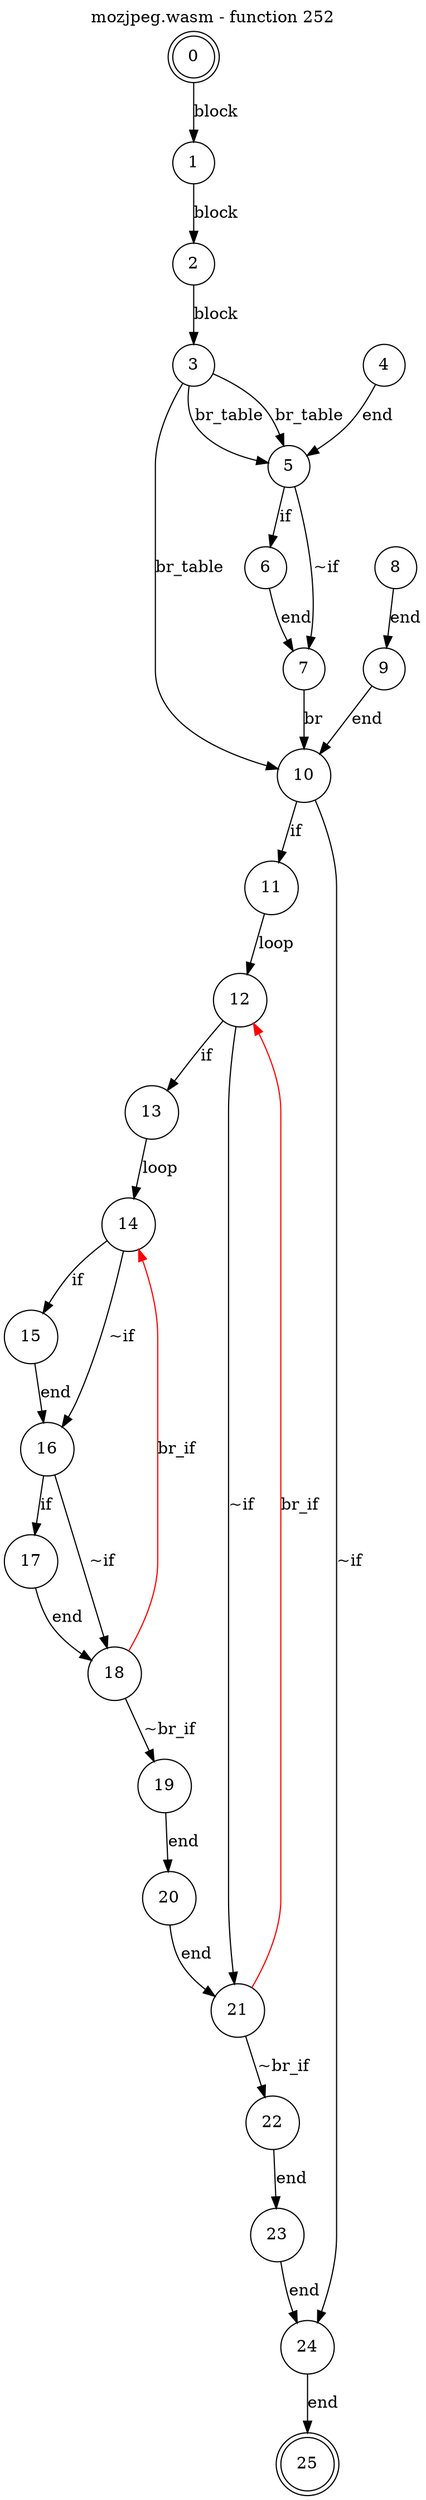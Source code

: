 digraph finite_state_machine {
    label = "mozjpeg.wasm - function 252"
    labelloc =  t
    labelfontsize = 16
    labelfontcolor = black
    labelfontname = "Helvetica"
    node [shape = doublecircle]; 0 25;
    node [shape = circle];
    0 -> 1[label = "block"];
    1 -> 2[label = "block"];
    2 -> 3[label = "block"];
    3 -> 10[label = "br_table"];
    3 -> 5[label = "br_table"];
    3 -> 5[label = "br_table"];
    4 -> 5[label = "end"];
    5 -> 6[label = "if"];
    5 -> 7[label = "~if"];
    6 -> 7[label = "end"];
    7 -> 10[label = "br"];
    8 -> 9[label = "end"];
    9 -> 10[label = "end"];
    10 -> 11[label = "if"];
    10 -> 24[label = "~if"];
    11 -> 12[label = "loop"];
    12 -> 13[label = "if"];
    12 -> 21[label = "~if"];
    13 -> 14[label = "loop"];
    14 -> 15[label = "if"];
    14 -> 16[label = "~if"];
    15 -> 16[label = "end"];
    16 -> 17[label = "if"];
    16 -> 18[label = "~if"];
    17 -> 18[label = "end"];
    18 -> 19[label = "~br_if"];
    18 -> 14[color="red" label = "br_if"];
    19 -> 20[label = "end"];
    20 -> 21[label = "end"];
    21 -> 22[label = "~br_if"];
    21 -> 12[color="red" label = "br_if"];
    22 -> 23[label = "end"];
    23 -> 24[label = "end"];
    24 -> 25[label = "end"];
}
